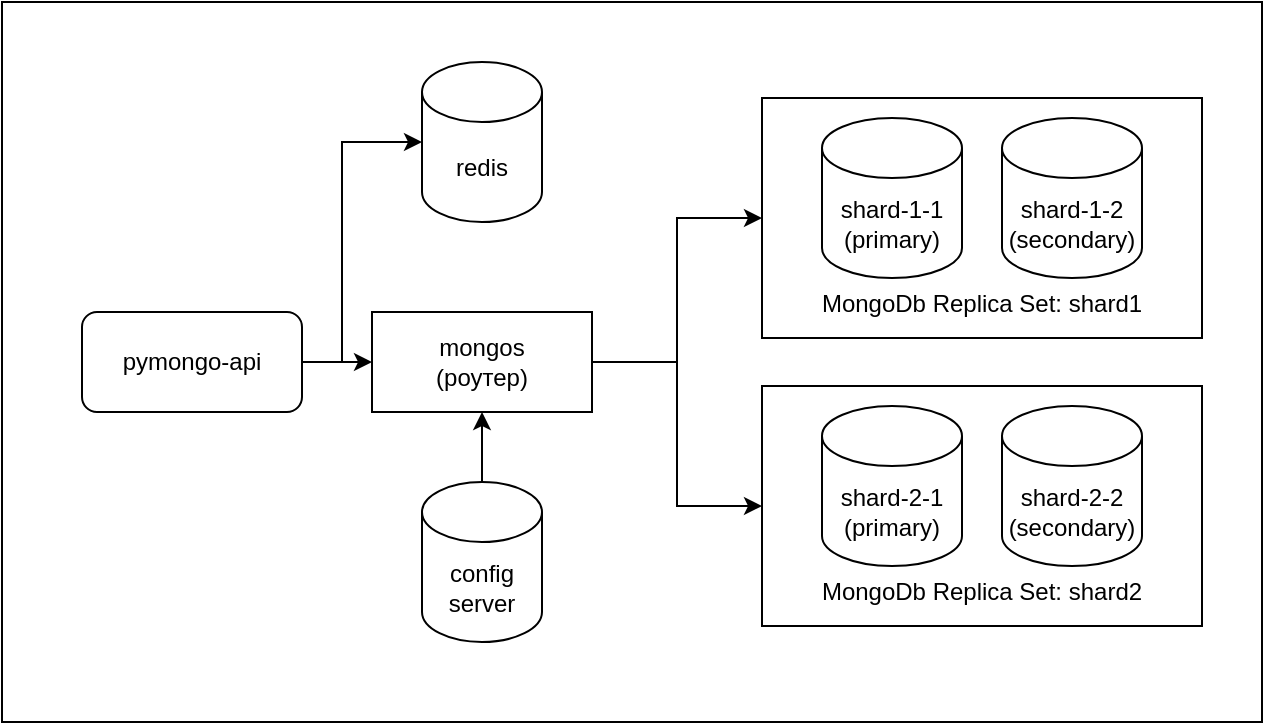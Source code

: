 <mxfile version="28.1.2">
  <diagram name="Page-1" id="-H_mtQnk-PTXWXPvYvuk">
    <mxGraphModel dx="871" dy="525" grid="1" gridSize="10" guides="1" tooltips="1" connect="1" arrows="1" fold="1" page="1" pageScale="1" pageWidth="1169" pageHeight="827" math="0" shadow="0">
      <root>
        <mxCell id="0" />
        <mxCell id="1" parent="0" />
        <mxCell id="mH4QpIbcnktGe6me8MCe-3" value="" style="edgeStyle=orthogonalEdgeStyle;rounded=0;orthogonalLoop=1;jettySize=auto;html=1;" parent="1" source="zA23MoTUsTF4_91t8viU-3" target="mH4QpIbcnktGe6me8MCe-2" edge="1">
          <mxGeometry relative="1" as="geometry" />
        </mxCell>
        <mxCell id="zA23MoTUsTF4_91t8viU-3" value="pymongo-api" style="rounded=1;whiteSpace=wrap;html=1;" parent="1" vertex="1">
          <mxGeometry x="290" y="315" width="110" height="50" as="geometry" />
        </mxCell>
        <mxCell id="mH4QpIbcnktGe6me8MCe-6" value="" style="edgeStyle=orthogonalEdgeStyle;rounded=0;orthogonalLoop=1;jettySize=auto;html=1;entryX=0;entryY=0.5;entryDx=0;entryDy=0;" parent="1" source="mH4QpIbcnktGe6me8MCe-2" target="dam4xSPULZm0RHD_1hVT-4" edge="1">
          <mxGeometry relative="1" as="geometry">
            <mxPoint x="570" y="280" as="targetPoint" />
          </mxGeometry>
        </mxCell>
        <mxCell id="LNXrDc--VcKm4lfCie8n-3" style="edgeStyle=orthogonalEdgeStyle;rounded=0;orthogonalLoop=1;jettySize=auto;html=1;exitX=1;exitY=0.5;exitDx=0;exitDy=0;entryX=0;entryY=0.5;entryDx=0;entryDy=0;" edge="1" parent="1" source="mH4QpIbcnktGe6me8MCe-2" target="dam4xSPULZm0RHD_1hVT-7">
          <mxGeometry relative="1" as="geometry" />
        </mxCell>
        <mxCell id="mH4QpIbcnktGe6me8MCe-2" value="mongos&lt;br&gt;(роутер)" style="rounded=0;whiteSpace=wrap;html=1;" parent="1" vertex="1">
          <mxGeometry x="435" y="315" width="110" height="50" as="geometry" />
        </mxCell>
        <mxCell id="mH4QpIbcnktGe6me8MCe-5" value="" style="edgeStyle=orthogonalEdgeStyle;rounded=0;orthogonalLoop=1;jettySize=auto;html=1;" parent="1" source="mH4QpIbcnktGe6me8MCe-4" target="mH4QpIbcnktGe6me8MCe-2" edge="1">
          <mxGeometry relative="1" as="geometry" />
        </mxCell>
        <mxCell id="mH4QpIbcnktGe6me8MCe-4" value="config&lt;br&gt;server" style="shape=cylinder3;whiteSpace=wrap;html=1;boundedLbl=1;backgroundOutline=1;size=15;" parent="1" vertex="1">
          <mxGeometry x="460" y="400" width="60" height="80" as="geometry" />
        </mxCell>
        <mxCell id="mH4QpIbcnktGe6me8MCe-8" value="" style="rounded=0;whiteSpace=wrap;html=1;fillColor=none;" parent="1" vertex="1">
          <mxGeometry x="250" y="160" width="630" height="360" as="geometry" />
        </mxCell>
        <mxCell id="dam4xSPULZm0RHD_1hVT-4" value="&lt;div&gt;&lt;br&gt;&lt;/div&gt;&lt;div&gt;&lt;br&gt;&lt;/div&gt;&lt;div&gt;&lt;br&gt;&lt;/div&gt;&lt;div&gt;&lt;br&gt;&lt;/div&gt;&lt;div style=&quot;text-align: left;&quot;&gt;&lt;span style=&quot;background-color: transparent; color: light-dark(rgb(0, 0, 0), rgb(255, 255, 255));&quot;&gt;&lt;br&gt;&lt;/span&gt;&lt;/div&gt;&lt;div style=&quot;text-align: left;&quot;&gt;&lt;span style=&quot;background-color: transparent; color: light-dark(rgb(0, 0, 0), rgb(255, 255, 255));&quot;&gt;&lt;br&gt;&lt;/span&gt;&lt;/div&gt;&lt;div style=&quot;text-align: left;&quot;&gt;&lt;span style=&quot;background-color: transparent; color: light-dark(rgb(0, 0, 0), rgb(255, 255, 255));&quot;&gt;MongoDb Replica Set: shard1&lt;/span&gt;&lt;/div&gt;" style="rounded=0;whiteSpace=wrap;html=1;fillColor=none;" parent="1" vertex="1">
          <mxGeometry x="630" y="208" width="220" height="120" as="geometry" />
        </mxCell>
        <mxCell id="dam4xSPULZm0RHD_1hVT-5" value="shard-1-1&lt;br&gt;(primary)" style="shape=cylinder3;whiteSpace=wrap;html=1;boundedLbl=1;backgroundOutline=1;size=15;" parent="1" vertex="1">
          <mxGeometry x="660" y="218" width="70" height="80" as="geometry" />
        </mxCell>
        <mxCell id="dam4xSPULZm0RHD_1hVT-6" value="shard-1-2&lt;br&gt;(secondary)" style="shape=cylinder3;whiteSpace=wrap;html=1;boundedLbl=1;backgroundOutline=1;size=15;" parent="1" vertex="1">
          <mxGeometry x="750" y="218" width="70" height="80" as="geometry" />
        </mxCell>
        <mxCell id="dam4xSPULZm0RHD_1hVT-7" value="&lt;div&gt;&lt;br&gt;&lt;/div&gt;&lt;div&gt;&lt;br&gt;&lt;/div&gt;&lt;div&gt;&lt;br&gt;&lt;/div&gt;&lt;div&gt;&lt;br&gt;&lt;/div&gt;&lt;div style=&quot;text-align: left;&quot;&gt;&lt;span style=&quot;background-color: transparent; color: light-dark(rgb(0, 0, 0), rgb(255, 255, 255));&quot;&gt;&lt;br&gt;&lt;/span&gt;&lt;/div&gt;&lt;div style=&quot;text-align: left;&quot;&gt;&lt;span style=&quot;background-color: transparent; color: light-dark(rgb(0, 0, 0), rgb(255, 255, 255));&quot;&gt;&lt;br&gt;&lt;/span&gt;&lt;/div&gt;&lt;div style=&quot;text-align: left;&quot;&gt;&lt;span style=&quot;background-color: transparent; color: light-dark(rgb(0, 0, 0), rgb(255, 255, 255));&quot;&gt;MongoDb Replica Set: shard2&lt;/span&gt;&lt;/div&gt;" style="rounded=0;whiteSpace=wrap;html=1;fillColor=none;" parent="1" vertex="1">
          <mxGeometry x="630" y="352" width="220" height="120" as="geometry" />
        </mxCell>
        <mxCell id="dam4xSPULZm0RHD_1hVT-8" value="shard-2-1&lt;br&gt;(primary)" style="shape=cylinder3;whiteSpace=wrap;html=1;boundedLbl=1;backgroundOutline=1;size=15;" parent="1" vertex="1">
          <mxGeometry x="660" y="362" width="70" height="80" as="geometry" />
        </mxCell>
        <mxCell id="dam4xSPULZm0RHD_1hVT-9" value="shard-2-2&lt;br&gt;(secondary)" style="shape=cylinder3;whiteSpace=wrap;html=1;boundedLbl=1;backgroundOutline=1;size=15;" parent="1" vertex="1">
          <mxGeometry x="750" y="362" width="70" height="80" as="geometry" />
        </mxCell>
        <mxCell id="LNXrDc--VcKm4lfCie8n-2" value="redis" style="shape=cylinder3;whiteSpace=wrap;html=1;boundedLbl=1;backgroundOutline=1;size=15;" vertex="1" parent="1">
          <mxGeometry x="460" y="190" width="60" height="80" as="geometry" />
        </mxCell>
        <mxCell id="LNXrDc--VcKm4lfCie8n-4" style="edgeStyle=orthogonalEdgeStyle;rounded=0;orthogonalLoop=1;jettySize=auto;html=1;exitX=1;exitY=0.5;exitDx=0;exitDy=0;entryX=0;entryY=0.5;entryDx=0;entryDy=0;entryPerimeter=0;" edge="1" parent="1" source="zA23MoTUsTF4_91t8viU-3" target="LNXrDc--VcKm4lfCie8n-2">
          <mxGeometry relative="1" as="geometry">
            <Array as="points">
              <mxPoint x="420" y="340" />
              <mxPoint x="420" y="230" />
            </Array>
          </mxGeometry>
        </mxCell>
      </root>
    </mxGraphModel>
  </diagram>
</mxfile>
